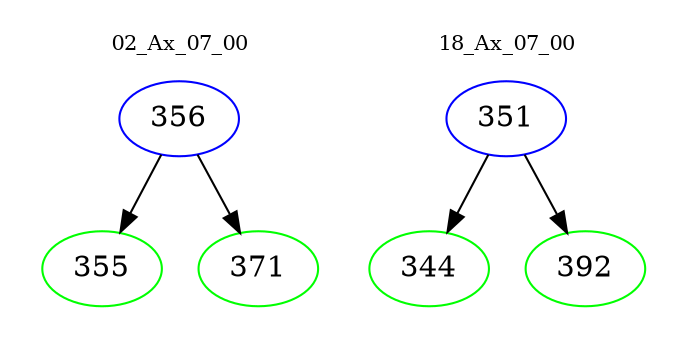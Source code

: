 digraph{
subgraph cluster_0 {
color = white
label = "02_Ax_07_00";
fontsize=10;
T0_356 [label="356", color="blue"]
T0_356 -> T0_355 [color="black"]
T0_355 [label="355", color="green"]
T0_356 -> T0_371 [color="black"]
T0_371 [label="371", color="green"]
}
subgraph cluster_1 {
color = white
label = "18_Ax_07_00";
fontsize=10;
T1_351 [label="351", color="blue"]
T1_351 -> T1_344 [color="black"]
T1_344 [label="344", color="green"]
T1_351 -> T1_392 [color="black"]
T1_392 [label="392", color="green"]
}
}
